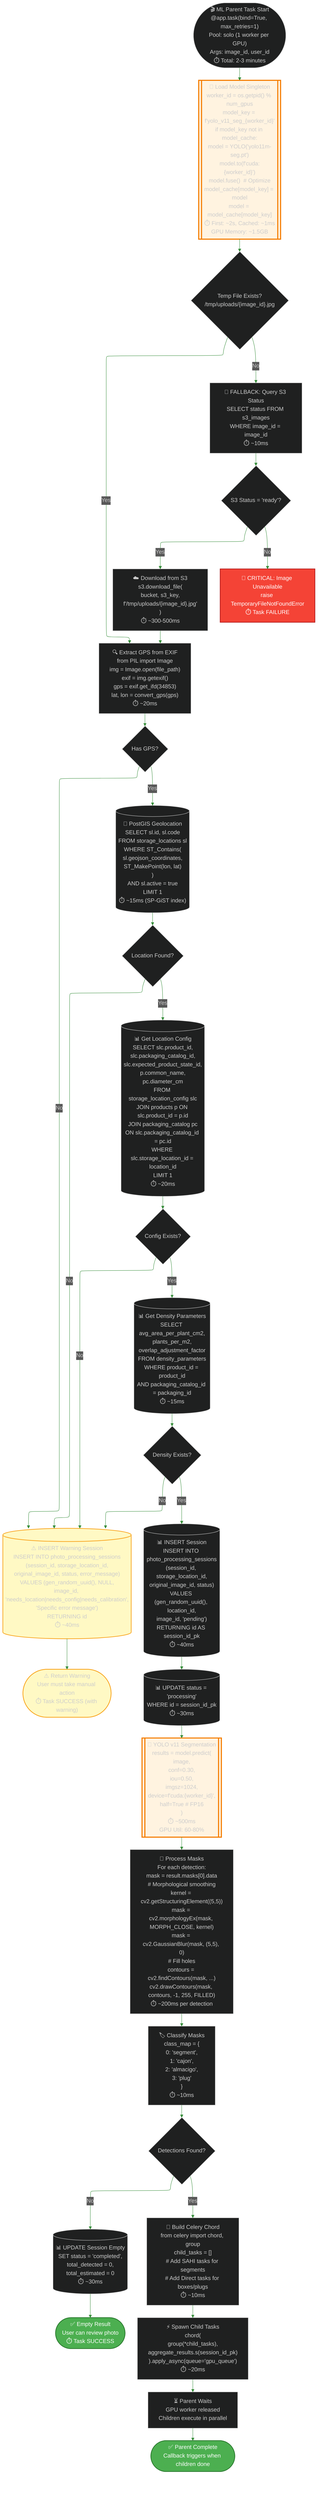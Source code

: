 ---
config:
  theme: dark
  themeVariables:
    primaryColor: '#E8F5E9'
    primaryTextColor: '#1B5E20'
    primaryBorderColor: '#4CAF50'
    lineColor: '#388E3C'
    secondaryColor: '#E3F2FD'
    tertiaryColor: '#FFF3E0'
  layout: elk
---
flowchart TB
    %% ML PARENT - SEGMENTATION & ORCHESTRATION - DETAILED
    %% Purpose: GPU task orchestrating the entire ML pipeline
    %% Pattern: Singleton model, Chord pattern for parallel children

    START@{ shape: stadium, label: "🎬 ML Parent Task Start
@app.task(bind=True, max_retries=1)
Pool: solo (1 worker per GPU)
Args: image_id, user_id
⏱️ Total: 2-3 minutes" }

    LOAD_MODEL@{ shape: subproc, label: "🔧 Load Model Singleton
worker_id = os.getpid() % num_gpus
model_key = f'yolo_v11_seg_{worker_id}'

if model_key not in model_cache:
  model = YOLO('yolo11m-seg.pt')
  model.to(f'cuda:{worker_id}')
  model.fuse()  # Optimize
  model_cache[model_key] = model

model = model_cache[model_key]
⏱️ First: ~2s, Cached: ~1ms
GPU Memory: ~1.5GB" }

    CHECK_TEMP@{ shape: diamond, label: "Temp File Exists?
/tmp/uploads/{image_id}.jpg" }

    FALLBACK_S3@{ shape: rect, label: "🔄 FALLBACK: Query S3 Status
SELECT status FROM s3_images
WHERE image_id = image_id
⏱️ ~10ms" }

    CHECK_S3_STATUS@{ shape: diamond, label: "S3 Status = 'ready'?" }

    DOWNLOAD_S3@{ shape: rect, label: "☁️ Download from S3
s3.download_file(
  bucket, s3_key,
  f'/tmp/uploads/{image_id}.jpg'
)
⏱️ ~300-500ms" }

    CRITICAL_ERROR@{ shape: rect, label: "🚨 CRITICAL: Image Unavailable
raise TemporaryFileNotFoundError
⏱️ Task FAILURE" }

    EXTRACT_GPS@{ shape: rect, label: "🔍 Extract GPS from EXIF
from PIL import Image
img = Image.open(file_path)
exif = img.getexif()
gps = exif.get_ifd(34853)
lat, lon = convert_gps(gps)
⏱️ ~20ms" }

    CHECK_GPS@{ shape: diamond, label: "Has GPS?" }

    GEOLOCATE@{ shape: cyl, label: "📍 PostGIS Geolocation
SELECT sl.id, sl.code
FROM storage_locations sl
WHERE ST_Contains(
  sl.geojson_coordinates,
  ST_MakePoint(lon, lat)
)
AND sl.active = true
LIMIT 1
⏱️ ~15ms (SP-GiST index)" }

    CHECK_LOCATION@{ shape: diamond, label: "Location Found?" }

    GET_CONFIG@{ shape: cyl, label: "📊 Get Location Config
SELECT slc.product_id,
  slc.packaging_catalog_id,
  slc.expected_product_state_id,
  p.common_name,
  pc.diameter_cm
FROM storage_location_config slc
JOIN products p ON slc.product_id = p.id
JOIN packaging_catalog pc
  ON slc.packaging_catalog_id = pc.id
WHERE slc.storage_location_id = location_id
LIMIT 1
⏱️ ~20ms" }

    CHECK_CONFIG@{ shape: diamond, label: "Config Exists?" }

    GET_DENSITY@{ shape: cyl, label: "📊 Get Density Parameters
SELECT avg_area_per_plant_cm2,
  plants_per_m2,
  overlap_adjustment_factor
FROM density_parameters
WHERE product_id = product_id
AND packaging_catalog_id = packaging_id
⏱️ ~15ms" }

    CHECK_DENSITY@{ shape: diamond, label: "Density Exists?" }

    CREATE_WARNING@{ shape: cyl, label: "⚠️ INSERT Warning Session
INSERT INTO photo_processing_sessions
(session_id, storage_location_id,
 original_image_id, status, error_message)
VALUES (gen_random_uuid(), NULL,
 image_id, 'needs_location|needs_config|needs_calibration',
 'Specific error message')
RETURNING id
⏱️ ~40ms" }

    END_WARNING@{ shape: stadium, label: "⚠️ Return Warning
User must take manual action
⏱️ Task SUCCESS (with warning)" }

    CREATE_SESSION@{ shape: cyl, label: "📊 INSERT Session
INSERT INTO photo_processing_sessions
(session_id, storage_location_id,
 original_image_id, status)
VALUES (gen_random_uuid(), location_id,
 image_id, 'pending')
RETURNING id AS session_id_pk
⏱️ ~40ms" }

    UPDATE_PROCESSING@{ shape: cyl, label: "📊 UPDATE status = 'processing'
WHERE id = session_id_pk
⏱️ ~30ms" }

    SEGMENT@{ shape: subproc, label: "🔪 YOLO v11 Segmentation
results = model.predict(
  image,
  conf=0.30,
  iou=0.50,
  imgsz=1024,
  device=f'cuda:{worker_id}',
  half=True  # FP16
)
⏱️ ~500ms
GPU Util: 60-80%" }

    PROCESS_MASKS@{ shape: rect, label: "📐 Process Masks
For each detection:
  mask = result.masks[0].data
  # Morphological smoothing
  kernel = cv2.getStructuringElement((5,5))
  mask = cv2.morphologyEx(mask, MORPH_CLOSE, kernel)
  mask = cv2.GaussianBlur(mask, (5,5), 0)
  # Fill holes
  contours = cv2.findContours(mask, ...)
  cv2.drawContours(mask, contours, -1, 255, FILLED)
⏱️ ~200ms per detection" }

    CLASSIFY@{ shape: rect, label: "🏷️ Classify Masks
class_map = {
  0: 'segment',
  1: 'cajon',
  2: 'almacigo',
  3: 'plug'
}
⏱️ ~10ms" }

    CHECK_DETECTED@{ shape: diamond, label: "Detections Found?" }

    UPDATE_EMPTY@{ shape: cyl, label: "📊 UPDATE Session Empty
SET status = 'completed',
  total_detected = 0,
  total_estimated = 0
⏱️ ~30ms" }

    END_EMPTY@{ shape: stadium, label: "✅ Empty Result
User can review photo
⏱️ Task SUCCESS" }

    BUILD_CHORD@{ shape: rect, label: "🎼 Build Celery Chord
from celery import chord, group

child_tasks = []
# Add SAHI tasks for segments
# Add Direct tasks for boxes/plugs
⏱️ ~10ms" }

    SPAWN_CHILDREN@{ shape: rect, label: "⚡ Spawn Child Tasks
chord(
  group(*child_tasks),
  aggregate_results.s(session_id_pk)
).apply_async(queue='gpu_queue')
⏱️ ~20ms" }

    WAIT@{ shape: rect, label: "⏳ Parent Waits
GPU worker released
Children execute in parallel" }

    END@{ shape: stadium, label: "✅ Parent Complete
Callback triggers when children done" }

    %% Connections
    START --> LOAD_MODEL
    LOAD_MODEL --> CHECK_TEMP
    CHECK_TEMP -- No --> FALLBACK_S3
    FALLBACK_S3 --> CHECK_S3_STATUS
    CHECK_S3_STATUS -- No --> CRITICAL_ERROR
    CHECK_S3_STATUS -- Yes --> DOWNLOAD_S3
    DOWNLOAD_S3 --> EXTRACT_GPS
    CHECK_TEMP -- Yes --> EXTRACT_GPS
    EXTRACT_GPS --> CHECK_GPS
    CHECK_GPS -- No --> CREATE_WARNING
    CREATE_WARNING --> END_WARNING
    CHECK_GPS -- Yes --> GEOLOCATE
    GEOLOCATE --> CHECK_LOCATION
    CHECK_LOCATION -- No --> CREATE_WARNING
    CHECK_LOCATION -- Yes --> GET_CONFIG
    GET_CONFIG --> CHECK_CONFIG
    CHECK_CONFIG -- No --> CREATE_WARNING
    CHECK_CONFIG -- Yes --> GET_DENSITY
    GET_DENSITY --> CHECK_DENSITY
    CHECK_DENSITY -- No --> CREATE_WARNING
    CHECK_DENSITY -- Yes --> CREATE_SESSION
    CREATE_SESSION --> UPDATE_PROCESSING
    UPDATE_PROCESSING --> SEGMENT
    SEGMENT --> PROCESS_MASKS
    PROCESS_MASKS --> CLASSIFY
    CLASSIFY --> CHECK_DETECTED
    CHECK_DETECTED -- No --> UPDATE_EMPTY
    UPDATE_EMPTY --> END_EMPTY
    CHECK_DETECTED -- Yes --> BUILD_CHORD
    BUILD_CHORD --> SPAWN_CHILDREN
    SPAWN_CHILDREN --> WAIT
    WAIT --> END

    %% Styling
    classDef errorStyle fill:#f44336,color:#fff,stroke:#b71c1c,stroke-width:2px
    classDef successStyle fill:#4CAF50,color:#fff,stroke:#2E7D32,stroke-width:2px
    classDef warningStyle fill:#FFF9C4,stroke:#F9A825,stroke-width:2px
    classDef criticalStyle fill:#FFF3E0,stroke:#F57C00,stroke-width:3px

    CRITICAL_ERROR:::errorStyle
    CREATE_WARNING:::warningStyle
    END_WARNING:::warningStyle
    END:::successStyle
    END_EMPTY:::successStyle
    LOAD_MODEL:::criticalStyle
    SEGMENT:::criticalStyle